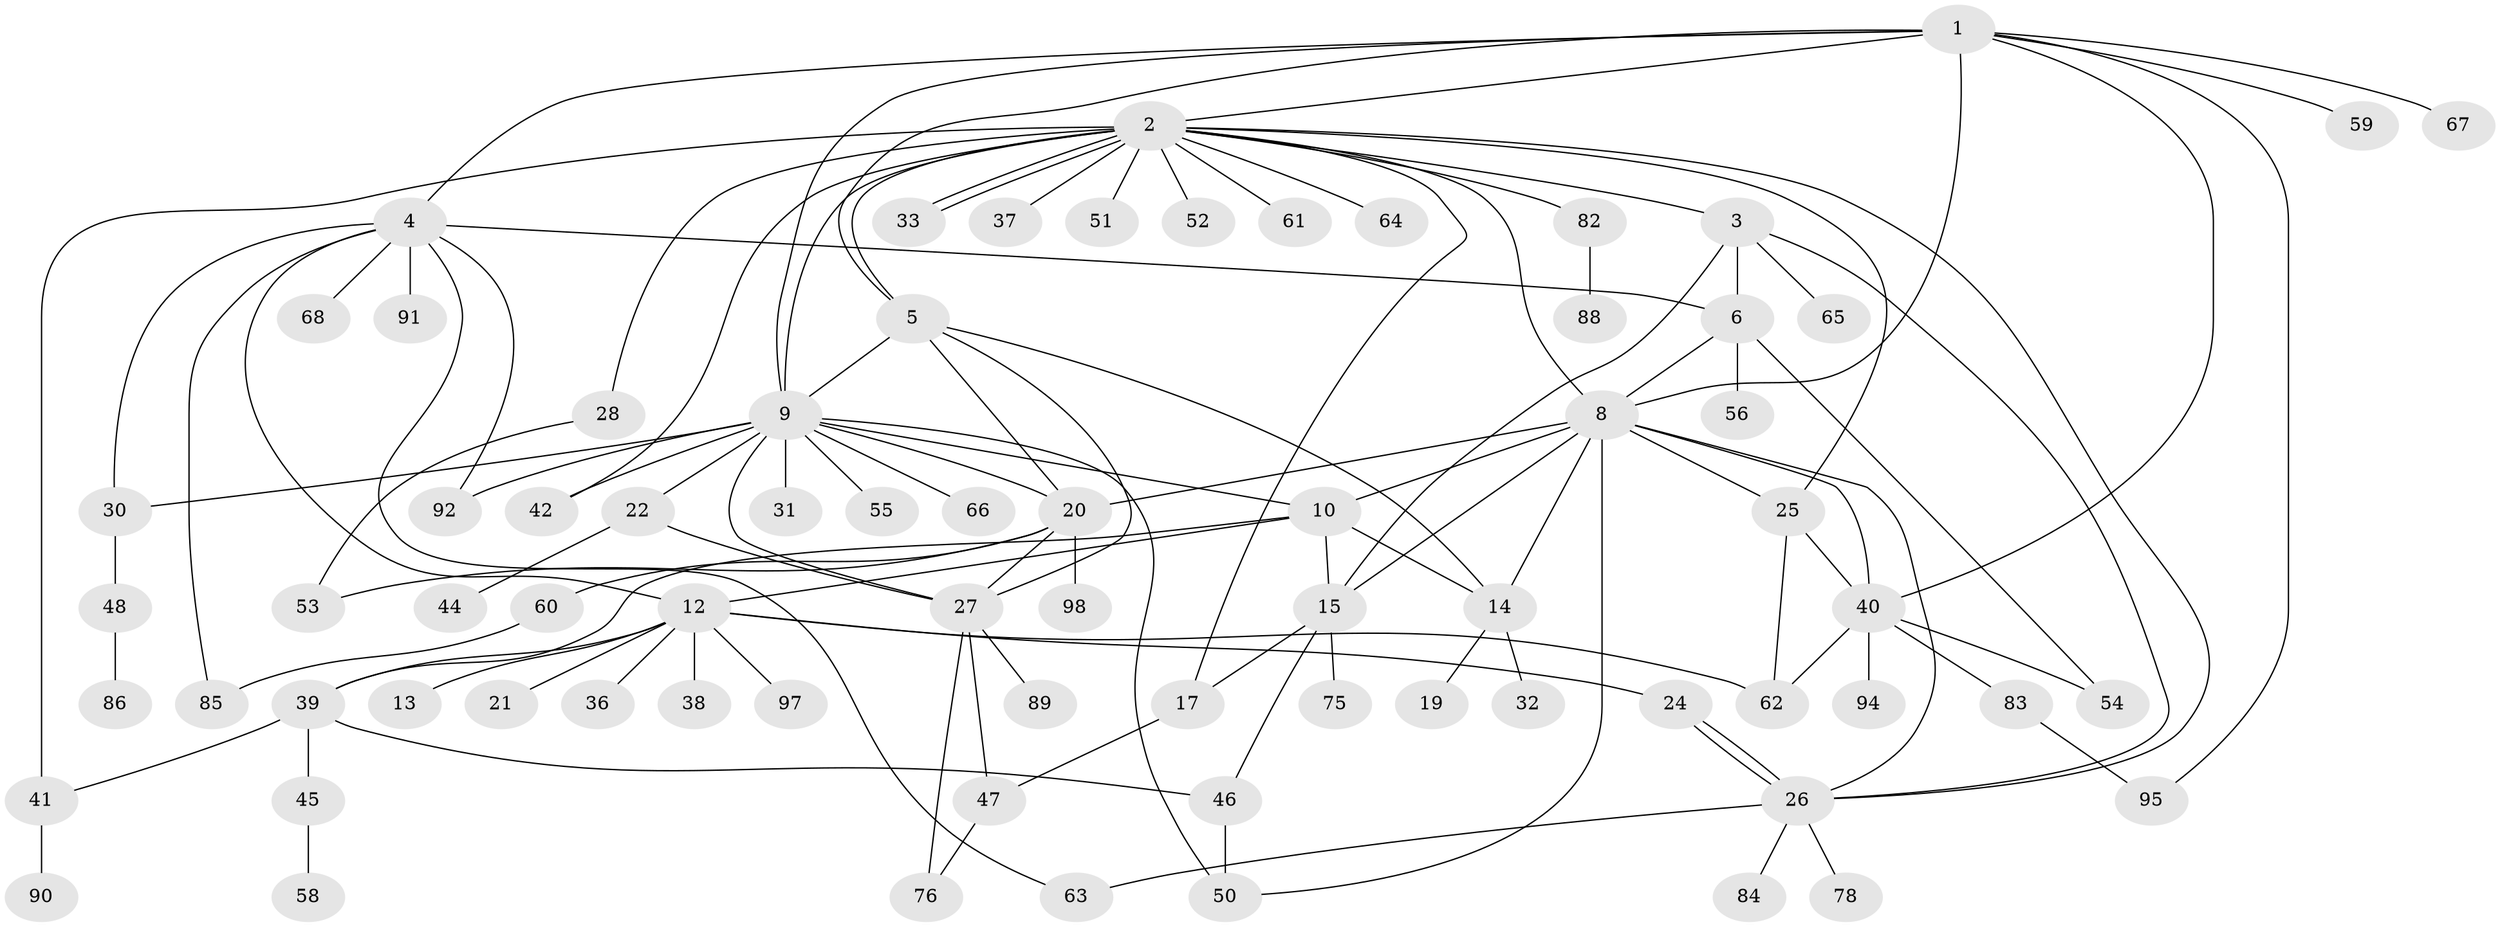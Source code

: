 // Generated by graph-tools (version 1.1) at 2025/51/02/27/25 19:51:57]
// undirected, 74 vertices, 116 edges
graph export_dot {
graph [start="1"]
  node [color=gray90,style=filled];
  1 [super="+18"];
  2 [super="+7"];
  3 [super="+23"];
  4 [super="+16"];
  5;
  6 [super="+87"];
  8 [super="+11"];
  9 [super="+35"];
  10 [super="+73"];
  12 [super="+34"];
  13;
  14 [super="+71"];
  15 [super="+77"];
  17;
  19;
  20 [super="+29"];
  21;
  22 [super="+72"];
  24;
  25 [super="+80"];
  26 [super="+70"];
  27 [super="+49"];
  28;
  30 [super="+69"];
  31;
  32;
  33;
  36;
  37;
  38;
  39 [super="+43"];
  40 [super="+57"];
  41 [super="+79"];
  42;
  44;
  45 [super="+93"];
  46 [super="+96"];
  47 [super="+74"];
  48;
  50;
  51;
  52;
  53 [super="+81"];
  54;
  55;
  56;
  58;
  59;
  60;
  61;
  62;
  63;
  64;
  65;
  66;
  67;
  68;
  75;
  76;
  78;
  82;
  83;
  84;
  85;
  86;
  88;
  89;
  90;
  91;
  92;
  94;
  95;
  97;
  98;
  1 -- 2;
  1 -- 4;
  1 -- 5;
  1 -- 9;
  1 -- 67;
  1 -- 8;
  1 -- 40;
  1 -- 59;
  1 -- 95;
  2 -- 3;
  2 -- 17;
  2 -- 33;
  2 -- 33;
  2 -- 42;
  2 -- 51;
  2 -- 82;
  2 -- 64;
  2 -- 5;
  2 -- 37;
  2 -- 8;
  2 -- 9;
  2 -- 41 [weight=2];
  2 -- 52;
  2 -- 25;
  2 -- 26;
  2 -- 28;
  2 -- 61;
  3 -- 6;
  3 -- 15;
  3 -- 26;
  3 -- 65;
  4 -- 12;
  4 -- 30;
  4 -- 63;
  4 -- 68;
  4 -- 85;
  4 -- 91;
  4 -- 92;
  4 -- 6;
  5 -- 14;
  5 -- 20;
  5 -- 27;
  5 -- 9;
  6 -- 8;
  6 -- 54;
  6 -- 56;
  8 -- 10;
  8 -- 20;
  8 -- 26;
  8 -- 40;
  8 -- 15;
  8 -- 50;
  8 -- 25;
  8 -- 14;
  9 -- 10;
  9 -- 22;
  9 -- 31;
  9 -- 42;
  9 -- 50;
  9 -- 55;
  9 -- 66;
  9 -- 92;
  9 -- 30;
  9 -- 27;
  9 -- 20 [weight=2];
  10 -- 12;
  10 -- 15;
  10 -- 14;
  10 -- 39;
  12 -- 13;
  12 -- 21;
  12 -- 24;
  12 -- 36;
  12 -- 38;
  12 -- 39;
  12 -- 62;
  12 -- 97;
  14 -- 19;
  14 -- 32;
  15 -- 17;
  15 -- 46;
  15 -- 75;
  17 -- 47;
  20 -- 27;
  20 -- 53;
  20 -- 98;
  20 -- 60;
  22 -- 44;
  22 -- 27;
  24 -- 26;
  24 -- 26;
  25 -- 40;
  25 -- 62;
  26 -- 63;
  26 -- 78;
  26 -- 84;
  27 -- 76;
  27 -- 89;
  27 -- 47;
  28 -- 53;
  30 -- 48;
  39 -- 41;
  39 -- 46;
  39 -- 45;
  40 -- 54;
  40 -- 62;
  40 -- 83;
  40 -- 94;
  41 -- 90;
  45 -- 58;
  46 -- 50;
  47 -- 76;
  48 -- 86;
  60 -- 85;
  82 -- 88;
  83 -- 95;
}
